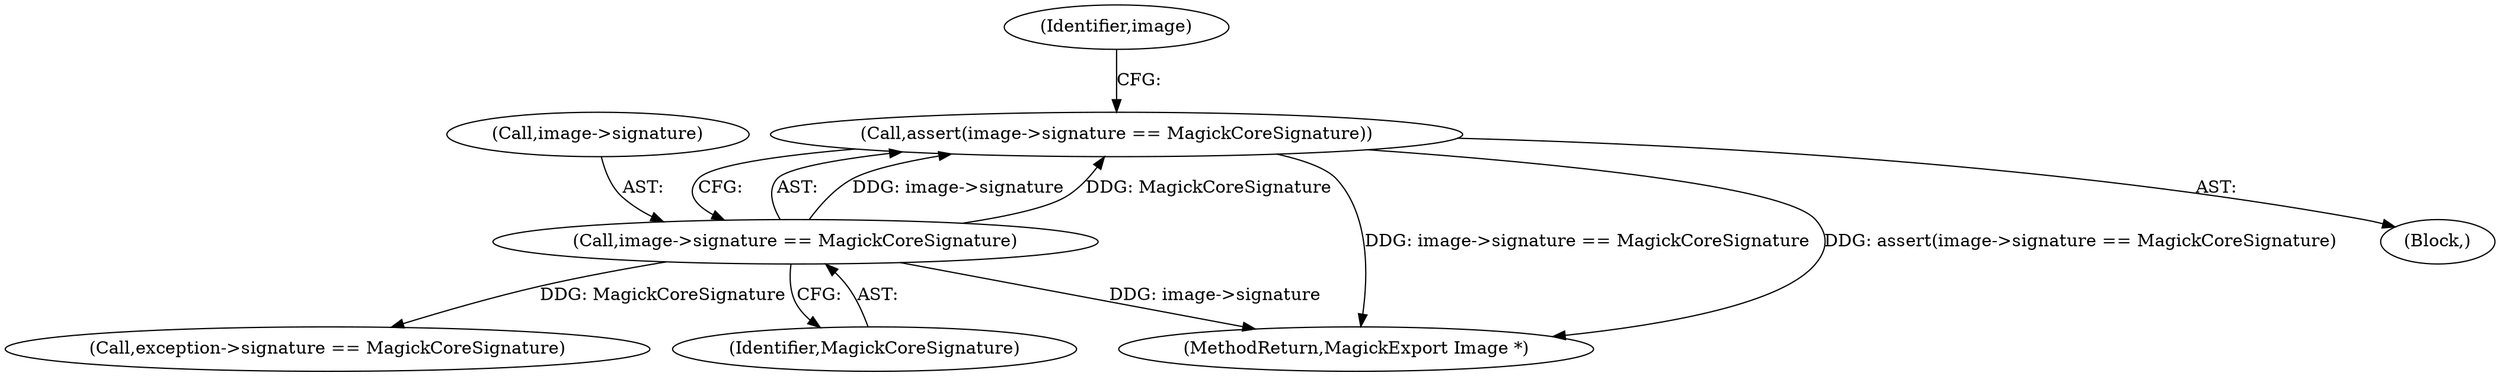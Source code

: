 digraph "0_ImageMagick6_b522d2d857d2f75b659936b59b0da9df1682c256@API" {
"1000120" [label="(Call,assert(image->signature == MagickCoreSignature))"];
"1000121" [label="(Call,image->signature == MagickCoreSignature)"];
"1000121" [label="(Call,image->signature == MagickCoreSignature)"];
"1000129" [label="(Identifier,image)"];
"1000106" [label="(Block,)"];
"1000125" [label="(Identifier,MagickCoreSignature)"];
"1000804" [label="(MethodReturn,MagickExport Image *)"];
"1000122" [label="(Call,image->signature)"];
"1000120" [label="(Call,assert(image->signature == MagickCoreSignature))"];
"1000148" [label="(Call,exception->signature == MagickCoreSignature)"];
"1000120" -> "1000106"  [label="AST: "];
"1000120" -> "1000121"  [label="CFG: "];
"1000121" -> "1000120"  [label="AST: "];
"1000129" -> "1000120"  [label="CFG: "];
"1000120" -> "1000804"  [label="DDG: image->signature == MagickCoreSignature"];
"1000120" -> "1000804"  [label="DDG: assert(image->signature == MagickCoreSignature)"];
"1000121" -> "1000120"  [label="DDG: image->signature"];
"1000121" -> "1000120"  [label="DDG: MagickCoreSignature"];
"1000121" -> "1000125"  [label="CFG: "];
"1000122" -> "1000121"  [label="AST: "];
"1000125" -> "1000121"  [label="AST: "];
"1000121" -> "1000804"  [label="DDG: image->signature"];
"1000121" -> "1000148"  [label="DDG: MagickCoreSignature"];
}

